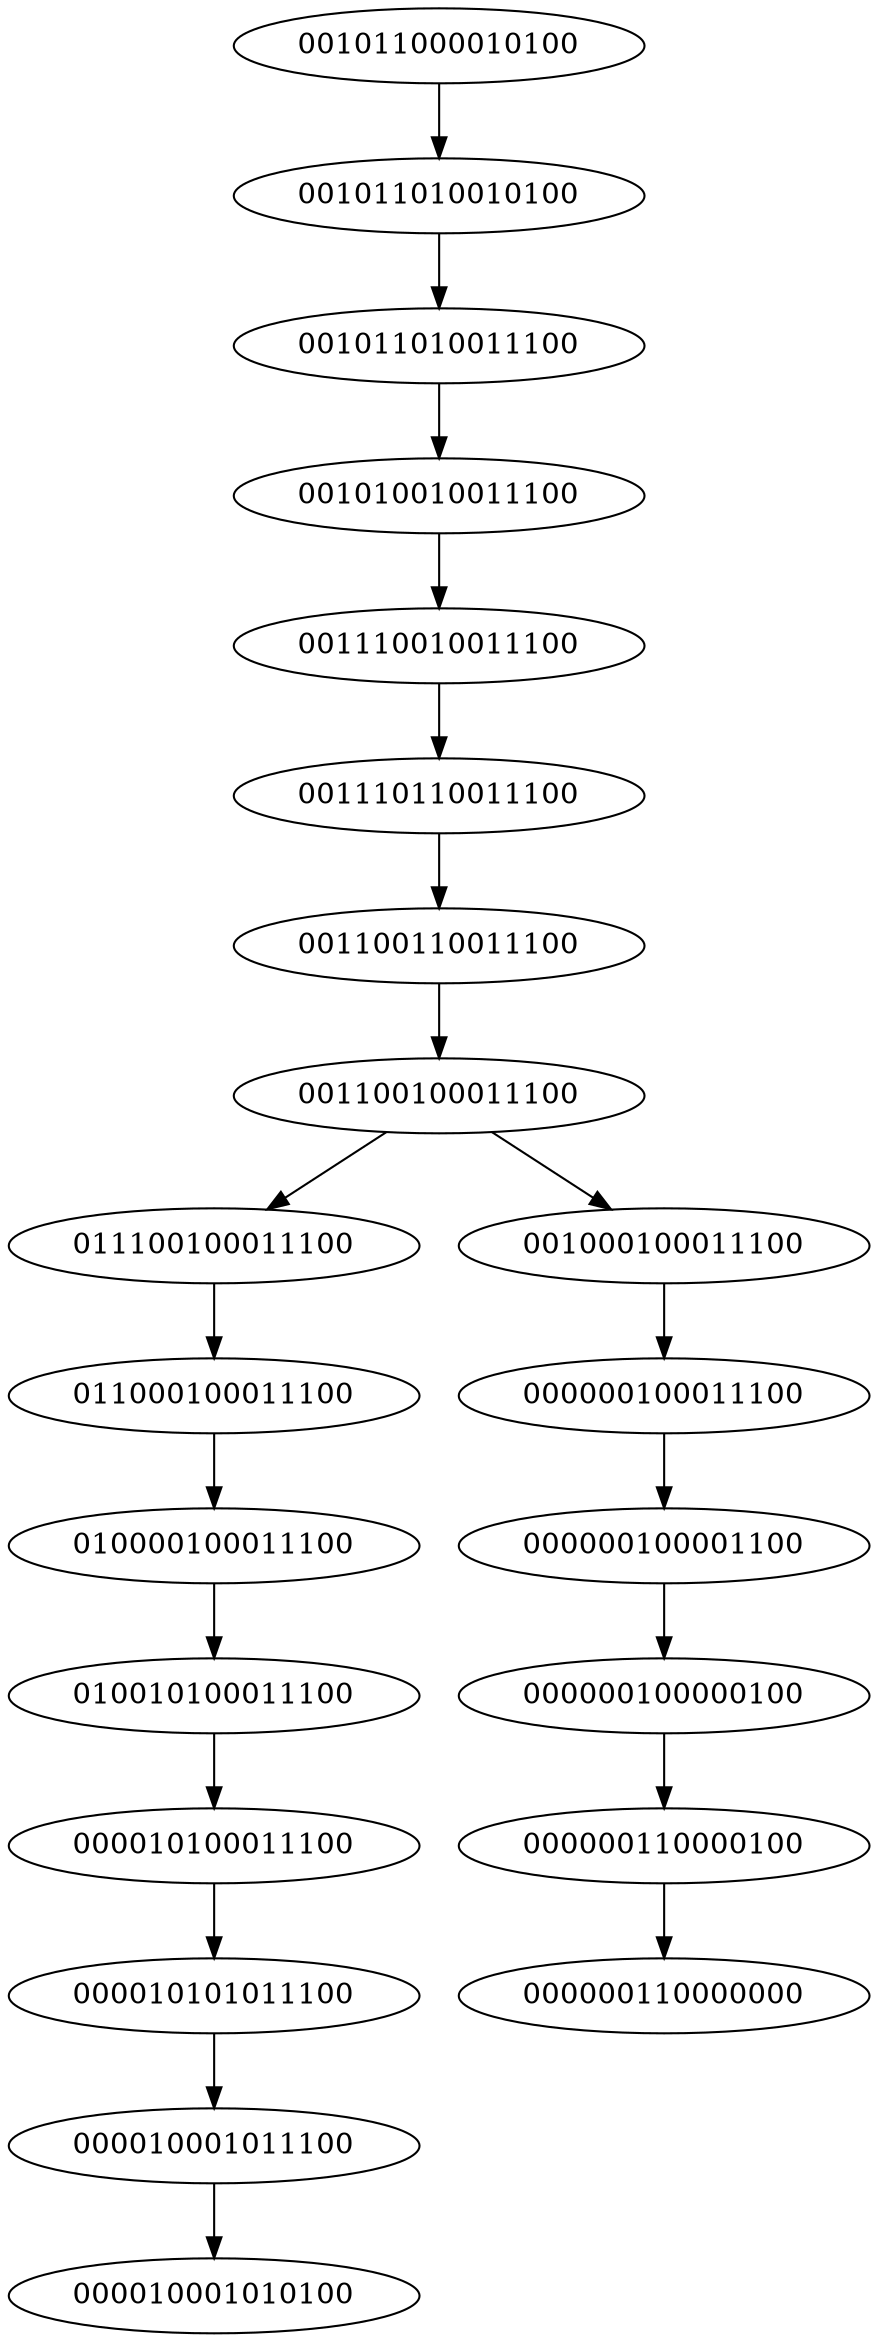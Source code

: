 strict digraph  {
001011000010100;
001011010010100;
001011010011100;
001010010011100;
001110010011100;
001110110011100;
001100110011100;
001100100011100;
011100100011100;
011000100011100;
010000100011100;
010010100011100;
000010100011100;
000010101011100;
000010001011100;
000010001010100;
001000100011100;
000000100011100;
000000100001100;
000000100000100;
000000110000100;
000000110000000;
001011000010100 -> 001011010010100;
001011010010100 -> 001011010011100;
001011010011100 -> 001010010011100;
001010010011100 -> 001110010011100;
001110010011100 -> 001110110011100;
001110110011100 -> 001100110011100;
001100110011100 -> 001100100011100;
001100100011100 -> 011100100011100;
001100100011100 -> 001000100011100;
011100100011100 -> 011000100011100;
011000100011100 -> 010000100011100;
010000100011100 -> 010010100011100;
010010100011100 -> 000010100011100;
000010100011100 -> 000010101011100;
000010101011100 -> 000010001011100;
000010001011100 -> 000010001010100;
001000100011100 -> 000000100011100;
000000100011100 -> 000000100001100;
000000100001100 -> 000000100000100;
000000100000100 -> 000000110000100;
000000110000100 -> 000000110000000;
}

